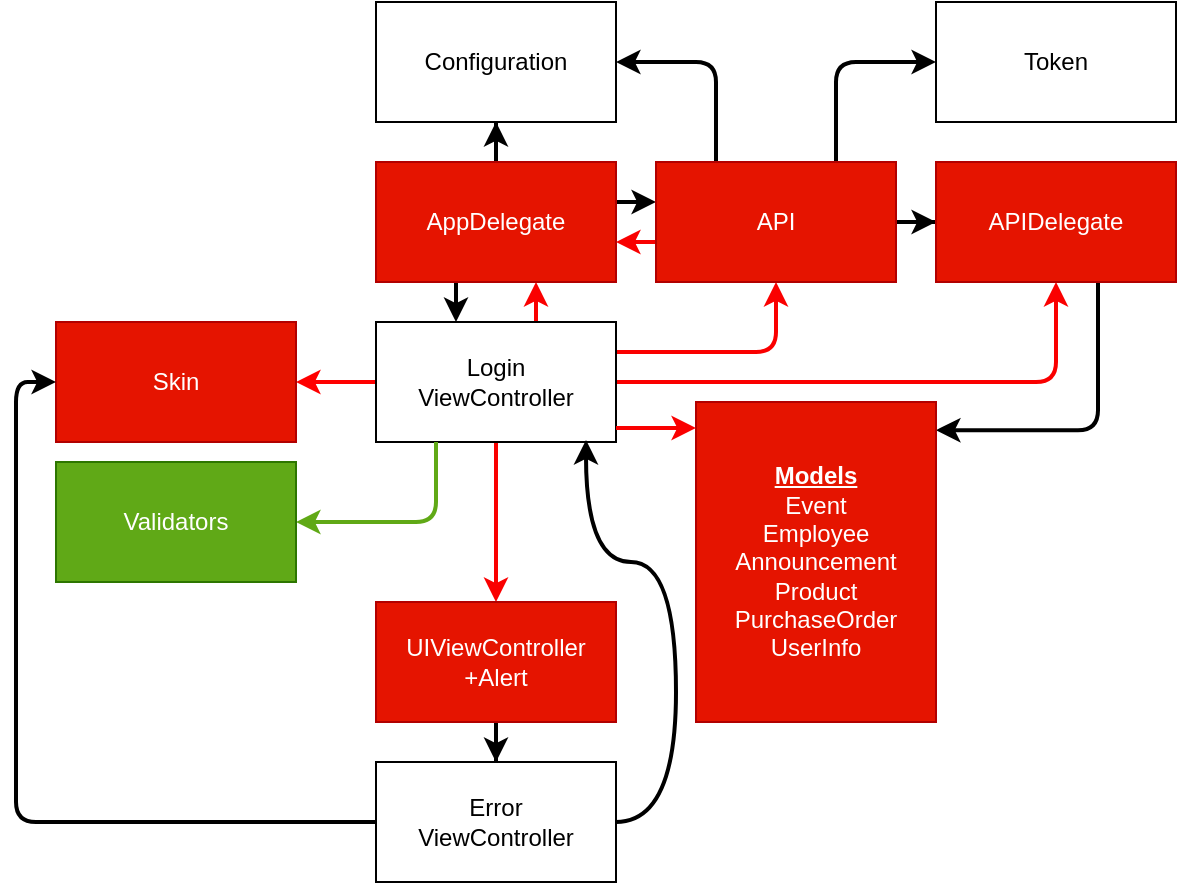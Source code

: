 <mxfile version="23.0.2" type="device">
  <diagram name="Page-1" id="JegNckF4E2gYKPsGKtVs">
    <mxGraphModel dx="1009" dy="731" grid="1" gridSize="10" guides="1" tooltips="1" connect="1" arrows="1" fold="1" page="1" pageScale="1" pageWidth="850" pageHeight="1100" math="0" shadow="0">
      <root>
        <mxCell id="0" />
        <mxCell id="1" parent="0" />
        <mxCell id="uTi5nny47nryEBhad-pZ-4" value="" style="edgeStyle=orthogonalEdgeStyle;rounded=0;orthogonalLoop=1;jettySize=auto;html=1;strokeColor=#fa0000;strokeWidth=2;" parent="1" edge="1">
          <mxGeometry relative="1" as="geometry">
            <mxPoint x="440" y="360" as="sourcePoint" />
            <mxPoint x="440" y="340" as="targetPoint" />
          </mxGeometry>
        </mxCell>
        <mxCell id="uTi5nny47nryEBhad-pZ-7" style="edgeStyle=orthogonalEdgeStyle;rounded=1;orthogonalLoop=1;jettySize=auto;html=1;entryX=0.5;entryY=1;entryDx=0;entryDy=0;curved=0;strokeColor=#fa0000;exitX=1;exitY=0.25;exitDx=0;exitDy=0;strokeWidth=2;" parent="1" source="uTi5nny47nryEBhad-pZ-2" target="uTi5nny47nryEBhad-pZ-5" edge="1">
          <mxGeometry relative="1" as="geometry" />
        </mxCell>
        <mxCell id="uTi5nny47nryEBhad-pZ-10" value="" style="edgeStyle=orthogonalEdgeStyle;rounded=0;orthogonalLoop=1;jettySize=auto;html=1;strokeColor=#ff0000;strokeWidth=2;" parent="1" source="uTi5nny47nryEBhad-pZ-2" target="uTi5nny47nryEBhad-pZ-9" edge="1">
          <mxGeometry relative="1" as="geometry" />
        </mxCell>
        <mxCell id="uTi5nny47nryEBhad-pZ-14" value="" style="edgeStyle=orthogonalEdgeStyle;rounded=0;orthogonalLoop=1;jettySize=auto;html=1;strokeWidth=2;strokeColor=#fa0000;" parent="1" edge="1">
          <mxGeometry relative="1" as="geometry">
            <mxPoint x="420" y="420" as="sourcePoint" />
            <mxPoint x="420" y="500" as="targetPoint" />
          </mxGeometry>
        </mxCell>
        <mxCell id="FaZ9XzFU6VKt12EoZ6Vk-2" value="" style="edgeStyle=orthogonalEdgeStyle;rounded=1;orthogonalLoop=1;jettySize=auto;html=1;curved=0;exitX=1;exitY=0.5;exitDx=0;exitDy=0;strokeColor=#fa0000;strokeWidth=2;" edge="1" parent="1" source="uTi5nny47nryEBhad-pZ-2" target="FaZ9XzFU6VKt12EoZ6Vk-1">
          <mxGeometry relative="1" as="geometry" />
        </mxCell>
        <mxCell id="uTi5nny47nryEBhad-pZ-2" value="Login&lt;br&gt;ViewController" style="rounded=0;whiteSpace=wrap;html=1;" parent="1" vertex="1">
          <mxGeometry x="360" y="360" width="120" height="60" as="geometry" />
        </mxCell>
        <mxCell id="uTi5nny47nryEBhad-pZ-6" value="" style="edgeStyle=orthogonalEdgeStyle;rounded=0;orthogonalLoop=1;jettySize=auto;html=1;strokeWidth=2;" parent="1" edge="1">
          <mxGeometry relative="1" as="geometry">
            <mxPoint x="480" y="300" as="sourcePoint" />
            <mxPoint x="500" y="300" as="targetPoint" />
          </mxGeometry>
        </mxCell>
        <mxCell id="FaZ9XzFU6VKt12EoZ6Vk-9" style="edgeStyle=orthogonalEdgeStyle;rounded=0;orthogonalLoop=1;jettySize=auto;html=1;entryX=0.25;entryY=0;entryDx=0;entryDy=0;exitX=0.25;exitY=1;exitDx=0;exitDy=0;strokeWidth=2;" edge="1" parent="1">
          <mxGeometry relative="1" as="geometry">
            <mxPoint x="400" y="340" as="sourcePoint" />
            <mxPoint x="400" y="360" as="targetPoint" />
          </mxGeometry>
        </mxCell>
        <mxCell id="FaZ9XzFU6VKt12EoZ6Vk-10" style="edgeStyle=orthogonalEdgeStyle;rounded=0;orthogonalLoop=1;jettySize=auto;html=1;entryX=0.5;entryY=1;entryDx=0;entryDy=0;strokeWidth=2;" edge="1" parent="1" source="uTi5nny47nryEBhad-pZ-3" target="FaZ9XzFU6VKt12EoZ6Vk-7">
          <mxGeometry relative="1" as="geometry" />
        </mxCell>
        <mxCell id="uTi5nny47nryEBhad-pZ-3" value="AppDelegate" style="rounded=0;whiteSpace=wrap;html=1;fillColor=#e51400;fontColor=#ffffff;strokeColor=#B20000;" parent="1" vertex="1">
          <mxGeometry x="360" y="280" width="120" height="60" as="geometry" />
        </mxCell>
        <mxCell id="FaZ9XzFU6VKt12EoZ6Vk-15" style="edgeStyle=orthogonalEdgeStyle;rounded=0;orthogonalLoop=1;jettySize=auto;html=1;entryX=1;entryY=0.5;entryDx=0;entryDy=0;strokeColor=#f90101;strokeWidth=2;" edge="1" parent="1">
          <mxGeometry relative="1" as="geometry">
            <mxPoint x="500" y="320" as="sourcePoint" />
            <mxPoint x="480" y="320" as="targetPoint" />
          </mxGeometry>
        </mxCell>
        <mxCell id="FaZ9XzFU6VKt12EoZ6Vk-17" value="" style="edgeStyle=orthogonalEdgeStyle;rounded=1;orthogonalLoop=1;jettySize=auto;html=1;entryX=0;entryY=0.5;entryDx=0;entryDy=0;exitX=0.75;exitY=0;exitDx=0;exitDy=0;curved=0;strokeWidth=2;" edge="1" parent="1" source="uTi5nny47nryEBhad-pZ-5" target="FaZ9XzFU6VKt12EoZ6Vk-16">
          <mxGeometry relative="1" as="geometry" />
        </mxCell>
        <mxCell id="FaZ9XzFU6VKt12EoZ6Vk-20" style="edgeStyle=orthogonalEdgeStyle;rounded=1;orthogonalLoop=1;jettySize=auto;html=1;entryX=1;entryY=0.5;entryDx=0;entryDy=0;exitX=0.25;exitY=0;exitDx=0;exitDy=0;curved=0;strokeWidth=2;" edge="1" parent="1" source="uTi5nny47nryEBhad-pZ-5" target="FaZ9XzFU6VKt12EoZ6Vk-7">
          <mxGeometry relative="1" as="geometry" />
        </mxCell>
        <mxCell id="FaZ9XzFU6VKt12EoZ6Vk-23" style="edgeStyle=orthogonalEdgeStyle;rounded=0;orthogonalLoop=1;jettySize=auto;html=1;strokeWidth=2;" edge="1" parent="1" source="uTi5nny47nryEBhad-pZ-5" target="FaZ9XzFU6VKt12EoZ6Vk-1">
          <mxGeometry relative="1" as="geometry" />
        </mxCell>
        <mxCell id="uTi5nny47nryEBhad-pZ-5" value="API" style="rounded=0;whiteSpace=wrap;html=1;fillColor=#e51400;fontColor=#ffffff;strokeColor=#B20000;" parent="1" vertex="1">
          <mxGeometry x="500" y="280" width="120" height="60" as="geometry" />
        </mxCell>
        <mxCell id="uTi5nny47nryEBhad-pZ-9" value="Skin" style="whiteSpace=wrap;html=1;rounded=0;fillColor=#e51400;fontColor=#ffffff;strokeColor=#B20000;" parent="1" vertex="1">
          <mxGeometry x="200" y="360" width="120" height="60" as="geometry" />
        </mxCell>
        <mxCell id="FaZ9XzFU6VKt12EoZ6Vk-19" value="" style="edgeStyle=orthogonalEdgeStyle;rounded=0;orthogonalLoop=1;jettySize=auto;html=1;strokeWidth=2;" edge="1" parent="1" source="uTi5nny47nryEBhad-pZ-11" target="FaZ9XzFU6VKt12EoZ6Vk-18">
          <mxGeometry relative="1" as="geometry" />
        </mxCell>
        <mxCell id="uTi5nny47nryEBhad-pZ-11" value="UIViewController&lt;br&gt;+Alert" style="rounded=0;whiteSpace=wrap;html=1;fillColor=#e51400;fontColor=#ffffff;strokeColor=#B20000;" parent="1" vertex="1">
          <mxGeometry x="360" y="500" width="120" height="60" as="geometry" />
        </mxCell>
        <mxCell id="uTi5nny47nryEBhad-pZ-16" style="edgeStyle=orthogonalEdgeStyle;rounded=1;orthogonalLoop=1;jettySize=auto;html=1;curved=0;exitX=0.25;exitY=1;exitDx=0;exitDy=0;entryX=1;entryY=0.5;entryDx=0;entryDy=0;strokeColor=#60a916;strokeWidth=2;" parent="1" source="uTi5nny47nryEBhad-pZ-2" target="uTi5nny47nryEBhad-pZ-15" edge="1">
          <mxGeometry relative="1" as="geometry" />
        </mxCell>
        <mxCell id="uTi5nny47nryEBhad-pZ-15" value="Validators" style="rounded=0;whiteSpace=wrap;html=1;strokeColor=#2D7600;fillColor=#60a917;fontColor=#ffffff;" parent="1" vertex="1">
          <mxGeometry x="200" y="430" width="120" height="60" as="geometry" />
        </mxCell>
        <mxCell id="FaZ9XzFU6VKt12EoZ6Vk-11" style="edgeStyle=orthogonalEdgeStyle;rounded=1;orthogonalLoop=1;jettySize=auto;html=1;entryX=1;entryY=0.088;entryDx=0;entryDy=0;exitX=0.675;exitY=0.983;exitDx=0;exitDy=0;curved=0;entryPerimeter=0;exitPerimeter=0;strokeWidth=2;" edge="1" parent="1" source="FaZ9XzFU6VKt12EoZ6Vk-1" target="FaZ9XzFU6VKt12EoZ6Vk-3">
          <mxGeometry relative="1" as="geometry" />
        </mxCell>
        <mxCell id="FaZ9XzFU6VKt12EoZ6Vk-1" value="APIDelegate" style="whiteSpace=wrap;html=1;rounded=0;fillColor=#e51400;fontColor=#ffffff;strokeColor=#B20000;" vertex="1" parent="1">
          <mxGeometry x="640" y="280" width="120" height="60" as="geometry" />
        </mxCell>
        <mxCell id="FaZ9XzFU6VKt12EoZ6Vk-3" value="&lt;b&gt;&lt;u&gt;Models&lt;/u&gt;&lt;/b&gt;&lt;br&gt;Event&lt;br&gt;Employee&lt;br&gt;Announcement&lt;br&gt;Product&lt;br&gt;PurchaseOrder&lt;br&gt;UserInfo" style="whiteSpace=wrap;html=1;rounded=0;fillColor=#e51400;strokeColor=#B20000;fontColor=#ffffff;" vertex="1" parent="1">
          <mxGeometry x="520" y="400" width="120" height="160" as="geometry" />
        </mxCell>
        <mxCell id="FaZ9XzFU6VKt12EoZ6Vk-5" style="edgeStyle=orthogonalEdgeStyle;rounded=0;orthogonalLoop=1;jettySize=auto;html=1;entryX=0;entryY=0.081;entryDx=0;entryDy=0;entryPerimeter=0;exitX=1;exitY=0.883;exitDx=0;exitDy=0;exitPerimeter=0;strokeColor=#fa0000;strokeWidth=2;" edge="1" parent="1" source="uTi5nny47nryEBhad-pZ-2" target="FaZ9XzFU6VKt12EoZ6Vk-3">
          <mxGeometry relative="1" as="geometry" />
        </mxCell>
        <mxCell id="FaZ9XzFU6VKt12EoZ6Vk-7" value="Configuration" style="whiteSpace=wrap;html=1;rounded=0;" vertex="1" parent="1">
          <mxGeometry x="360" y="200" width="120" height="60" as="geometry" />
        </mxCell>
        <mxCell id="FaZ9XzFU6VKt12EoZ6Vk-16" value="Token" style="whiteSpace=wrap;html=1;rounded=0;" vertex="1" parent="1">
          <mxGeometry x="640" y="200" width="120" height="60" as="geometry" />
        </mxCell>
        <mxCell id="FaZ9XzFU6VKt12EoZ6Vk-21" style="edgeStyle=orthogonalEdgeStyle;rounded=0;orthogonalLoop=1;jettySize=auto;html=1;entryX=0.875;entryY=0.983;entryDx=0;entryDy=0;exitX=1;exitY=0.5;exitDx=0;exitDy=0;entryPerimeter=0;curved=1;strokeWidth=2;" edge="1" parent="1" source="FaZ9XzFU6VKt12EoZ6Vk-18" target="uTi5nny47nryEBhad-pZ-2">
          <mxGeometry relative="1" as="geometry">
            <Array as="points">
              <mxPoint x="510" y="610" />
              <mxPoint x="510" y="480" />
              <mxPoint x="465" y="480" />
            </Array>
          </mxGeometry>
        </mxCell>
        <mxCell id="FaZ9XzFU6VKt12EoZ6Vk-22" style="edgeStyle=orthogonalEdgeStyle;rounded=1;orthogonalLoop=1;jettySize=auto;html=1;entryX=0;entryY=0.5;entryDx=0;entryDy=0;curved=0;strokeWidth=2;" edge="1" parent="1" source="FaZ9XzFU6VKt12EoZ6Vk-18" target="uTi5nny47nryEBhad-pZ-9">
          <mxGeometry relative="1" as="geometry" />
        </mxCell>
        <mxCell id="FaZ9XzFU6VKt12EoZ6Vk-18" value="Error&lt;br&gt;ViewController" style="whiteSpace=wrap;html=1;rounded=0;" vertex="1" parent="1">
          <mxGeometry x="360" y="580" width="120" height="60" as="geometry" />
        </mxCell>
      </root>
    </mxGraphModel>
  </diagram>
</mxfile>
